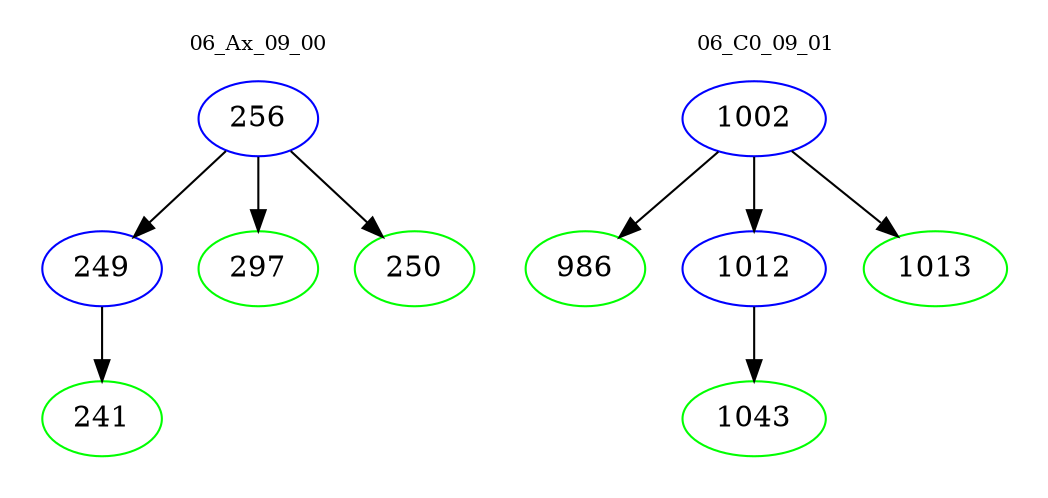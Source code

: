 digraph{
subgraph cluster_0 {
color = white
label = "06_Ax_09_00";
fontsize=10;
T0_256 [label="256", color="blue"]
T0_256 -> T0_249 [color="black"]
T0_249 [label="249", color="blue"]
T0_249 -> T0_241 [color="black"]
T0_241 [label="241", color="green"]
T0_256 -> T0_297 [color="black"]
T0_297 [label="297", color="green"]
T0_256 -> T0_250 [color="black"]
T0_250 [label="250", color="green"]
}
subgraph cluster_1 {
color = white
label = "06_C0_09_01";
fontsize=10;
T1_1002 [label="1002", color="blue"]
T1_1002 -> T1_986 [color="black"]
T1_986 [label="986", color="green"]
T1_1002 -> T1_1012 [color="black"]
T1_1012 [label="1012", color="blue"]
T1_1012 -> T1_1043 [color="black"]
T1_1043 [label="1043", color="green"]
T1_1002 -> T1_1013 [color="black"]
T1_1013 [label="1013", color="green"]
}
}
